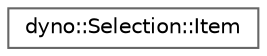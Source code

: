 digraph "Graphical Class Hierarchy"
{
 // LATEX_PDF_SIZE
  bgcolor="transparent";
  edge [fontname=Helvetica,fontsize=10,labelfontname=Helvetica,labelfontsize=10];
  node [fontname=Helvetica,fontsize=10,shape=box,height=0.2,width=0.4];
  rankdir="LR";
  Node0 [id="Node000000",label="dyno::Selection::Item",height=0.2,width=0.4,color="grey40", fillcolor="white", style="filled",URL="$structdyno_1_1_selection_1_1_item.html",tooltip=" "];
}
